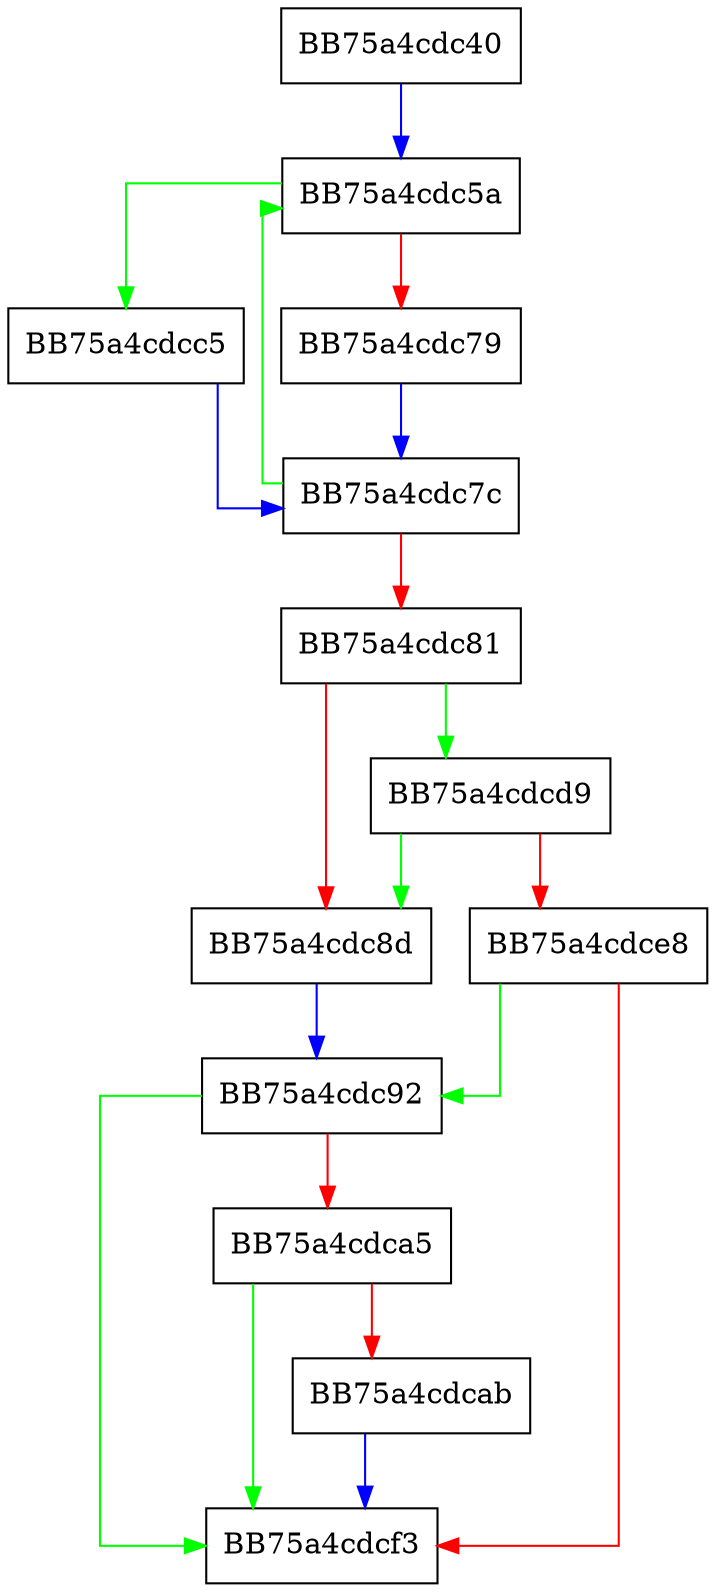 digraph GetElementPriority {
  node [shape="box"];
  graph [splines=ortho];
  BB75a4cdc40 -> BB75a4cdc5a [color="blue"];
  BB75a4cdc5a -> BB75a4cdcc5 [color="green"];
  BB75a4cdc5a -> BB75a4cdc79 [color="red"];
  BB75a4cdc79 -> BB75a4cdc7c [color="blue"];
  BB75a4cdc7c -> BB75a4cdc5a [color="green"];
  BB75a4cdc7c -> BB75a4cdc81 [color="red"];
  BB75a4cdc81 -> BB75a4cdcd9 [color="green"];
  BB75a4cdc81 -> BB75a4cdc8d [color="red"];
  BB75a4cdc8d -> BB75a4cdc92 [color="blue"];
  BB75a4cdc92 -> BB75a4cdcf3 [color="green"];
  BB75a4cdc92 -> BB75a4cdca5 [color="red"];
  BB75a4cdca5 -> BB75a4cdcf3 [color="green"];
  BB75a4cdca5 -> BB75a4cdcab [color="red"];
  BB75a4cdcab -> BB75a4cdcf3 [color="blue"];
  BB75a4cdcc5 -> BB75a4cdc7c [color="blue"];
  BB75a4cdcd9 -> BB75a4cdc8d [color="green"];
  BB75a4cdcd9 -> BB75a4cdce8 [color="red"];
  BB75a4cdce8 -> BB75a4cdc92 [color="green"];
  BB75a4cdce8 -> BB75a4cdcf3 [color="red"];
}